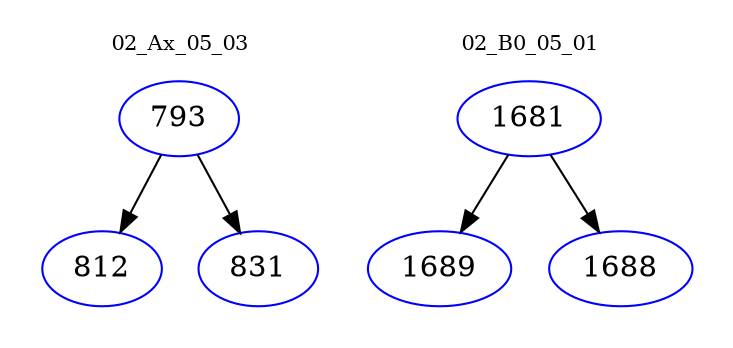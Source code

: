 digraph{
subgraph cluster_0 {
color = white
label = "02_Ax_05_03";
fontsize=10;
T0_793 [label="793", color="blue"]
T0_793 -> T0_812 [color="black"]
T0_812 [label="812", color="blue"]
T0_793 -> T0_831 [color="black"]
T0_831 [label="831", color="blue"]
}
subgraph cluster_1 {
color = white
label = "02_B0_05_01";
fontsize=10;
T1_1681 [label="1681", color="blue"]
T1_1681 -> T1_1689 [color="black"]
T1_1689 [label="1689", color="blue"]
T1_1681 -> T1_1688 [color="black"]
T1_1688 [label="1688", color="blue"]
}
}
